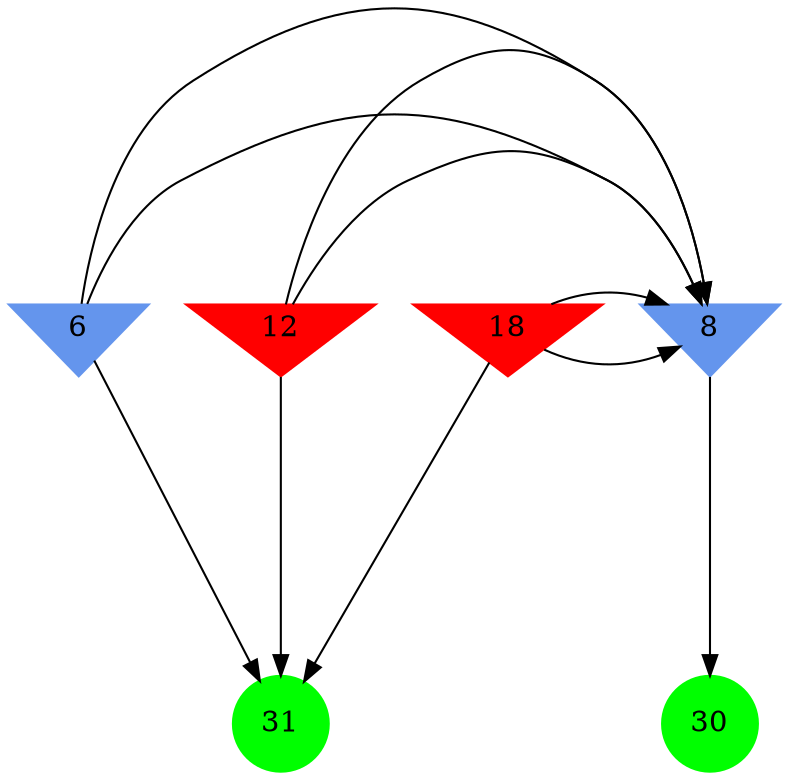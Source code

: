 digraph brain {
	ranksep=2.0;
	6 [shape=invtriangle,style=filled,color=cornflowerblue];
	8 [shape=invtriangle,style=filled,color=cornflowerblue];
	12 [shape=invtriangle,style=filled,color=red];
	18 [shape=invtriangle,style=filled,color=red];
	30 [shape=circle,style=filled,color=green];
	31 [shape=circle,style=filled,color=green];
	18	->	8;
	18	->	31;
	18	->	8;
	12	->	8;
	12	->	31;
	12	->	8;
	6	->	8;
	6	->	31;
	6	->	8;
	8	->	30;
	{ rank=same; 6; 8; 12; 18; }
	{ rank=same; }
	{ rank=same; 30; 31; }
}
